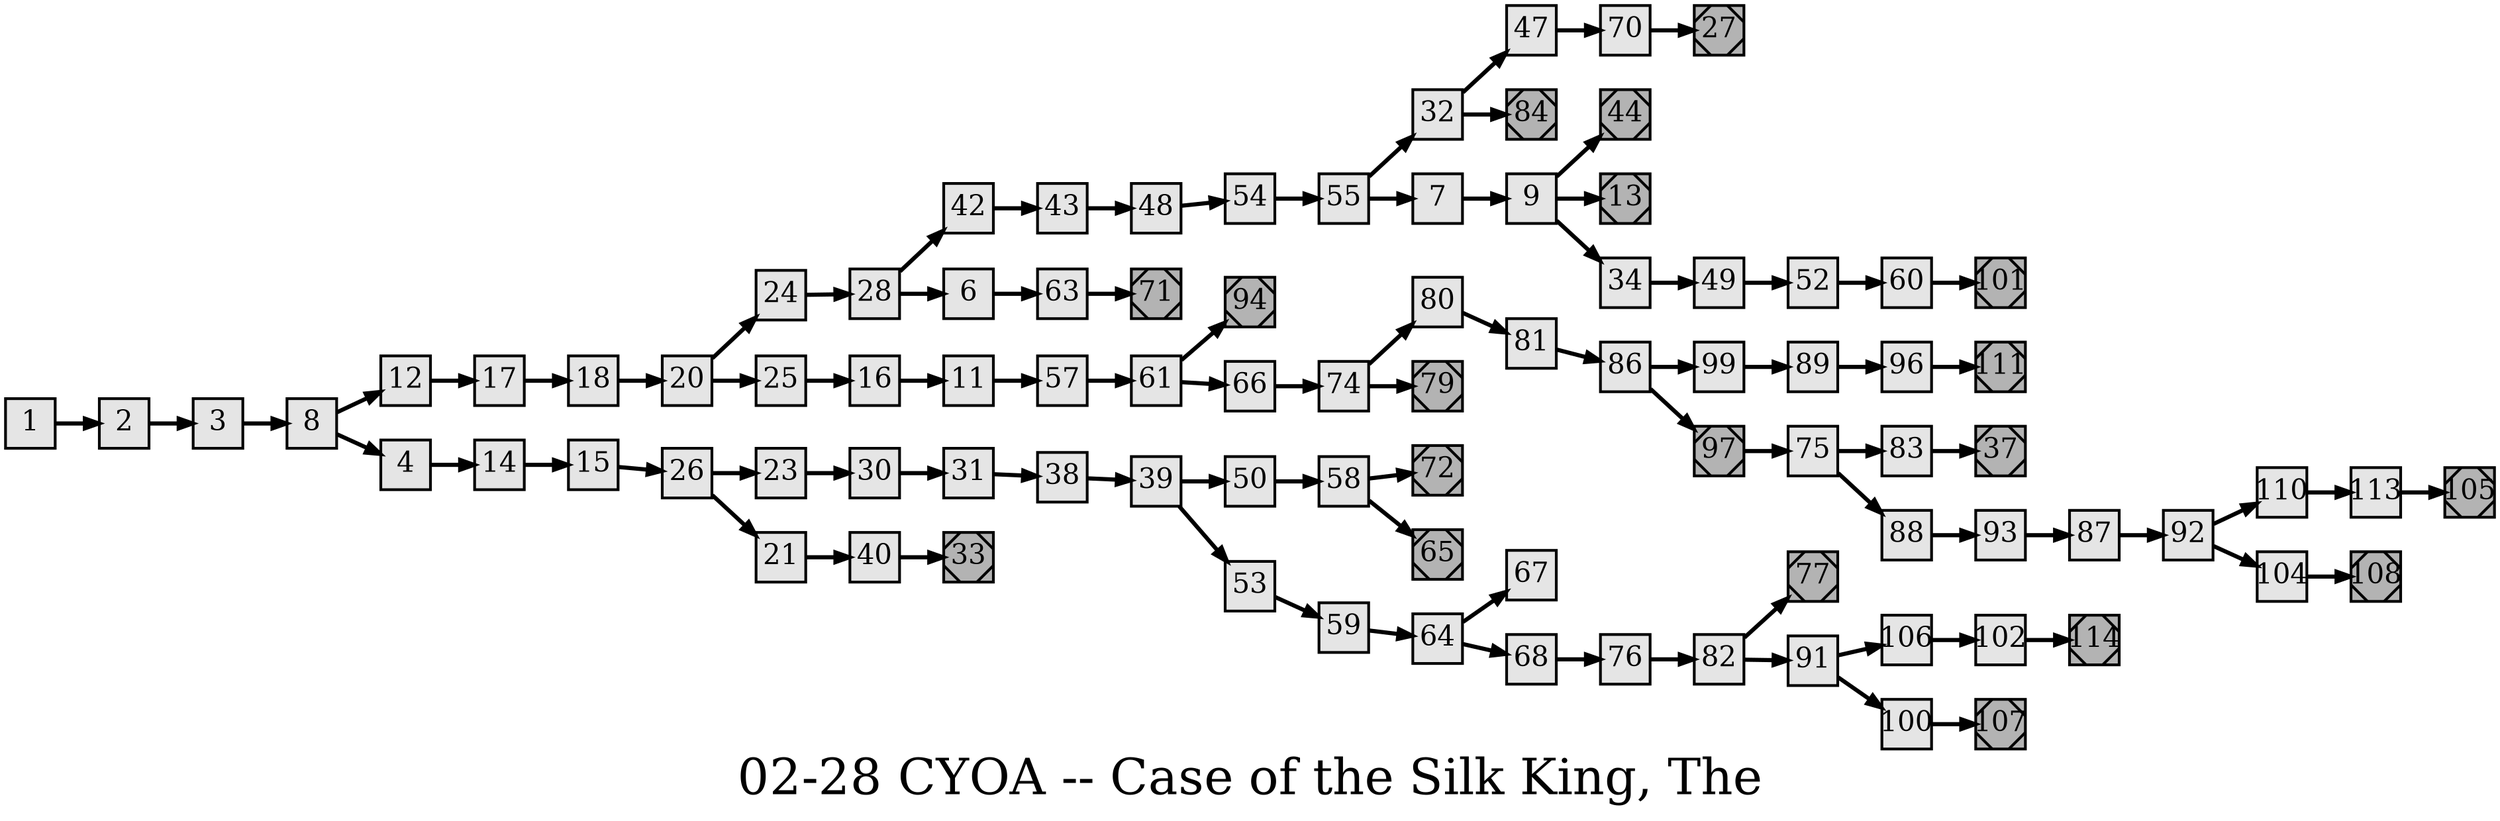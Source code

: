 digraph g{
  graph [ label="02-28 CYOA -- Case of the Silk King, The" rankdir=LR, ordering=out, fontsize=36, nodesep="0.35", ranksep="0.45"];
  node  [shape=rect, penwidth=2, fontsize=20, style=filled, fillcolor=grey90, margin="0,0", labelfloat=true, regular=true, fixedsize=true];
  edge  [labelfloat=true, penwidth=3, fontsize=12];
  // ---;
  // group  : Katz;
  // id     : 02-28;
  // gbid   : 512;
  // series : CYOA;
  // title  : Case of the Silk King, The;
  // author : Shannon Gilligan;
  // credit:;
  // - name : Cindy Lam;
  // role : encoder;
  // date : 2018-04-13;
  // render:;
  // - name   : small;
  // styles : gvStyles.txt;
  // engine : dot;
  // comment: >;
  
  // ---;
  
  // From | To | Label;
  
  1 -> 2;
  2 -> 3;
  3 -> 8;
  4 -> 14;
  6 -> 63;
  7 -> 9;
  8 -> 12;
  8 -> 4;
  9 -> 44;
  9 -> 13;
  9 -> 34;
  11 -> 57;
  12 -> 17;
  13	[ xlabel="E", shape=Msquare, fontsize=20, fillcolor=grey70, xlabel="" ];
  14 -> 15;
  15 -> 26;
  16 -> 11;
  17 -> 18;
  18 -> 20;
  20 -> 24;
  20 -> 25;
  21 -> 40;
  23 -> 30;
  24 -> 28;
  25 -> 16;
  26 -> 23;
  26 -> 21;
  27	[ xlabel="E", shape=Msquare, fontsize=20, fillcolor=grey70, xlabel="" ];
  28 -> 42;
  28 -> 6;
  30 -> 31;
  31 -> 38;
  32 -> 47;
  32 -> 84;
  33	[ xlabel="E", shape=Msquare, fontsize=20, fillcolor=grey70, xlabel="" ];
  34 -> 49;
  37	[ xlabel="E", shape=Msquare, fontsize=20, fillcolor=grey70, xlabel="" ];
  38 -> 39;
  39 -> 50;
  39 -> 53;
  40 -> 33;
  42 -> 43;
  43 -> 48;
  44	[ xlabel="E", shape=Msquare, fontsize=20, fillcolor=grey70, xlabel="" ];
  47 -> 70;
  48 -> 54;
  49 -> 52;
  50 -> 58;
  52 -> 60;
  53 -> 59;
  54 -> 55;
  55 -> 32;
  55 -> 7;
  57 -> 61;
  58 -> 72;
  58 -> 65;
  59 -> 64;
  60 -> 101;
  61 -> 94;
  61 -> 66;
  63 -> 71;
  64 -> 67;
  64 -> 68;
  65	[ xlabel="E", shape=Msquare, fontsize=20, fillcolor=grey70, xlabel="" ];
  66 -> 74;
  97 -> 75;
  68 -> 76;
  70 -> 27;
  71	[ xlabel="E", shape=Msquare, fontsize=20, fillcolor=grey70, xlabel="" ];
  72	[ xlabel="E", shape=Msquare, fontsize=20, fillcolor=grey70, xlabel="" ];
  74 -> 80;
  74 -> 79;
  75 -> 83;
  75 -> 88;
  76 -> 82;
  77	[ xlabel="E", shape=Msquare, fontsize=20, fillcolor=grey70, xlabel="" ];
  79	[ xlabel="E", shape=Msquare, fontsize=20, fillcolor=grey70, xlabel="" ];
  80 -> 81;
  81 -> 86;
  82 -> 77;
  82 -> 91;
  83 -> 37;
  84	[ xlabel="E", shape=Msquare, fontsize=20, fillcolor=grey70, xlabel="" ];
  86 -> 99;
  86 -> 97;
  87 -> 92;
  88 -> 93;
  89 -> 96;
  91 -> 106;
  91 -> 100;
  92 -> 110;
  92 -> 104;
  93 -> 87;
  94	[ xlabel="E", shape=Msquare, fontsize=20, fillcolor=grey70, xlabel="" ];
  96 -> 111;
  97	[ xlabel="E", shape=Msquare, fontsize=20, fillcolor=grey70, xlabel="" ];
  99 -> 89;
  100 -> 107;
  101	[ xlabel="E", shape=Msquare, fontsize=20, fillcolor=grey70, xlabel="" ];
  102 -> 114;
  104 -> 108;
  105	[ xlabel="E", shape=Msquare, fontsize=20, fillcolor=grey70, xlabel="" ];
  106 -> 102;
  107	[ xlabel="E", shape=Msquare, fontsize=20, fillcolor=grey70, xlabel="" ];
  108	[ xlabel="E", shape=Msquare, fontsize=20, fillcolor=grey70, xlabel="" ];
  110 -> 113;
  111	[ xlabel="E", shape=Msquare, fontsize=20, fillcolor=grey70, xlabel="" ];
  113 -> 105;
  114	[ xlabel="E", shape=Msquare, fontsize=20, fillcolor=grey70, xlabel="" ];

  // Illustrations;
  
  4	[ xlabel="ILL", image="illustration-full.png", xlabel="" ];
  11	[ xlabel="ILL", image="illustration-full.png", xlabel="" ];
  18	[ xlabel="ILL", image="illustration-full.png", xlabel="" ];
  20	[ xlabel="ILL", image="illustration-full.png", xlabel="" ];
  28	[ xlabel="ILL", image="illustration-full.png", xlabel="" ];
  34	[ xlabel="ILL", image="illustration-full.png", xlabel="" ];
  37	[ xlabel="ILL", image="illustration-full.png", xlabel="" ];
  40	[ xlabel="ILL", image="illustration-full.png", xlabel="" ];
  44	[ xlabel="ILL", image="illustration-full.png", xlabel="" ];
  47	[ xlabel="ILL", image="illustration-full.png", xlabel="" ];
  50	[ xlabel="ILL", image="illustration-full.png", xlabel="" ];
  57	[ xlabel="ILL", image="illustration-full.png", xlabel="" ];
  63	[ xlabel="ILL", image="illustration-full.png", xlabel="" ];
  68	[ xlabel="ILL", image="illustration-full.png", xlabel="" ];
  72	[ xlabel="ILL", image="illustration-full.png", xlabel="" ];
  79	[ xlabel="ILL", image="illustration-full.png", xlabel="" ];
  84	[ xlabel="ILL", image="illustration-full.png", xlabel="" ];
  91	[ xlabel="ILL", image="illustration-full.png", xlabel="" ];
  94	[ xlabel="ILL", image="illustration-full.png", xlabel="" ];
  102	[ xlabel="ILL", image="illustration-full.png", xlabel="" ];
  108	[ xlabel="ILL", image="illustration-full.png", xlabel="" ];
  113	[ xlabel="ILL", image="illustration-full.png", xlabel="" ];
  114	[ xlabel="ILL", image="illustration-full.png", xlabel="" ];
}

